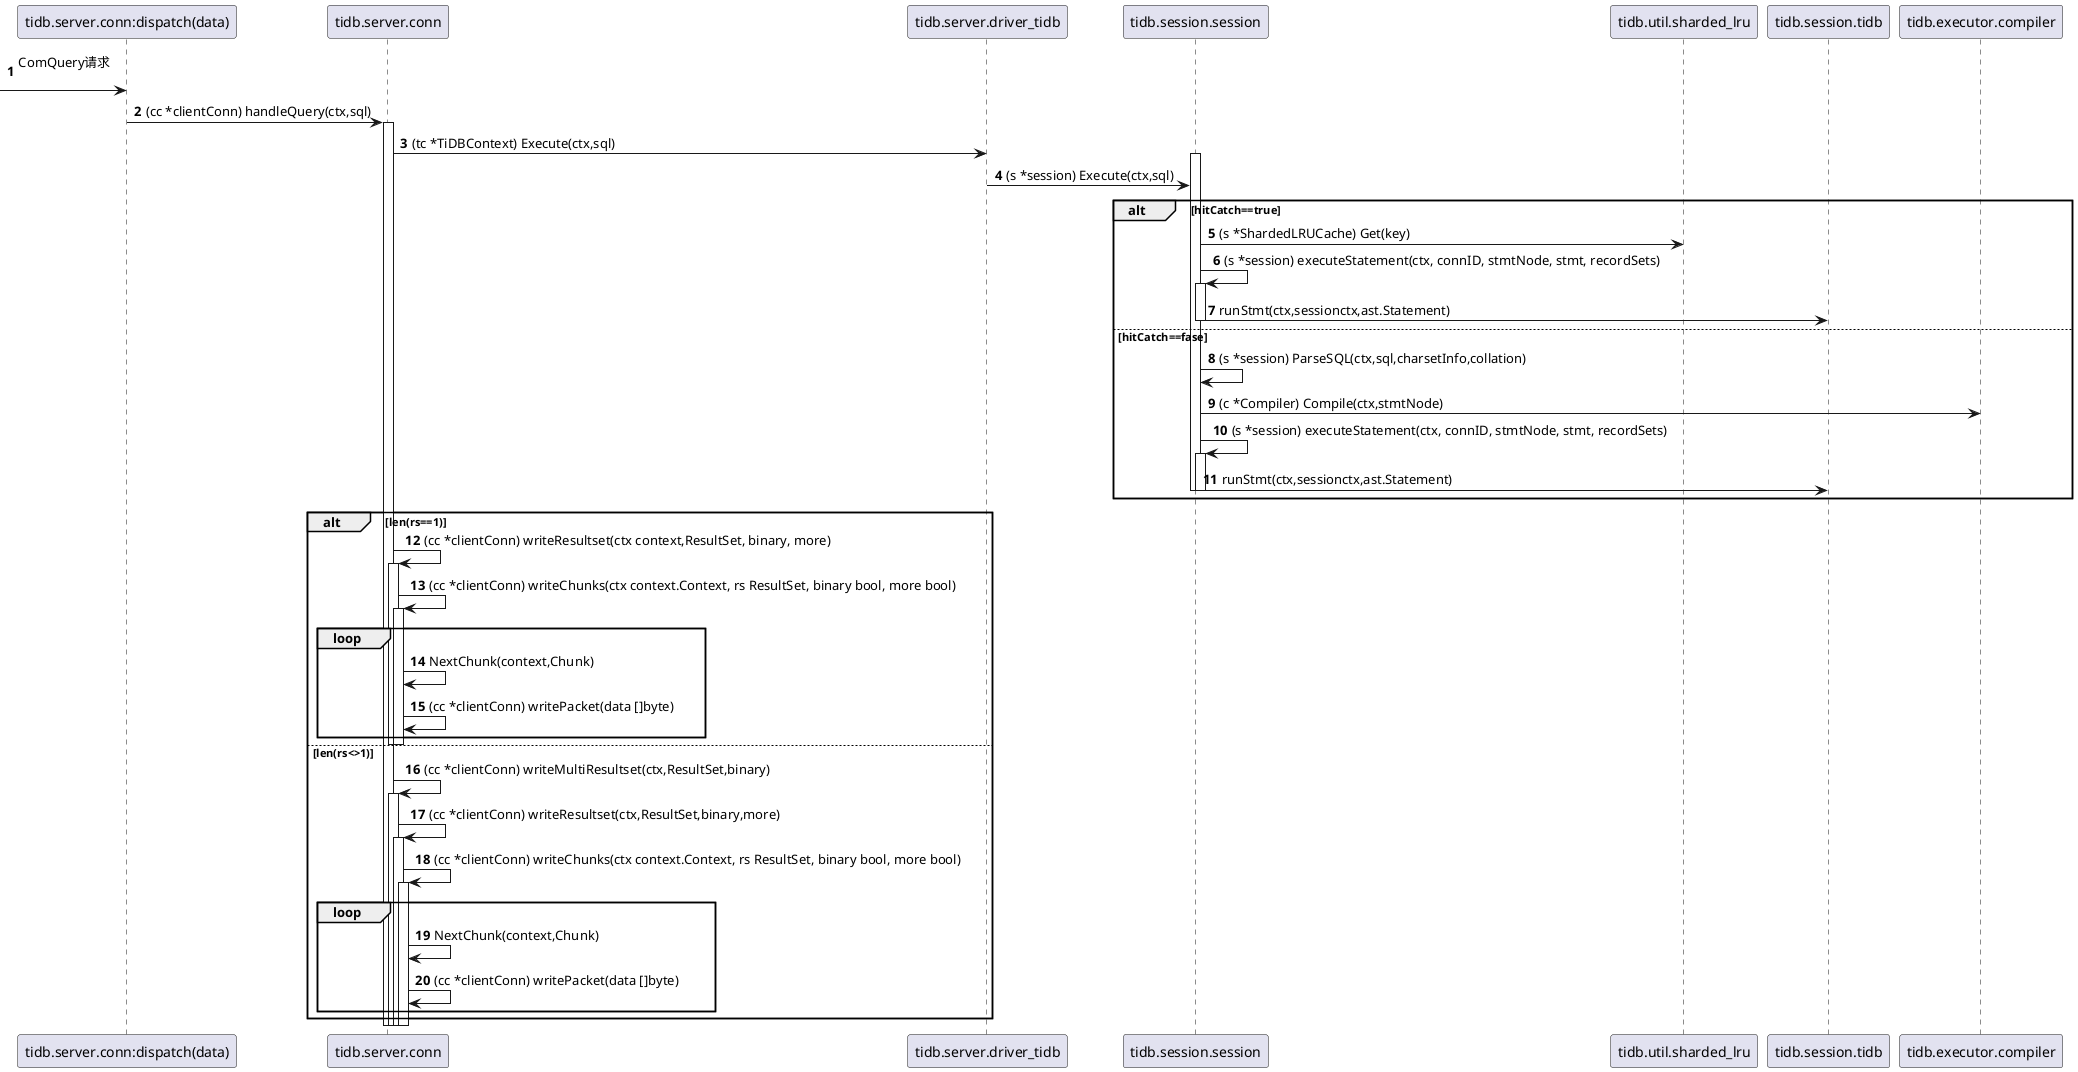 @startuml
autonumber

[->"tidb.server.conn:dispatch(data)":ComQuery请求\n

"tidb.server.conn:dispatch(data)"->tidb.server.conn:(cc *clientConn) handleQuery(ctx,sql)
activate tidb.server.conn
tidb.server.conn->tidb.server.driver_tidb:(tc *TiDBContext) Execute(ctx,sql)
activate tidb.session.session
tidb.server.driver_tidb->tidb.session.session:(s *session) Execute(ctx,sql)
alt hitCatch==true
tidb.session.session->tidb.util.sharded_lru:(s *ShardedLRUCache) Get(key)
tidb.session.session->tidb.session.session:(s *session) executeStatement(ctx, connID, stmtNode, stmt, recordSets)
activate tidb.session.session
tidb.session.session->tidb.session.tidb:runStmt(ctx,sessionctx,ast.Statement)
deactivate tidb.session.session

else hitCatch==fase
tidb.session.session->tidb.session.session:(s *session) ParseSQL(ctx,sql,charsetInfo,collation)
tidb.session.session->tidb.executor.compiler:(c *Compiler) Compile(ctx,stmtNode)
tidb.session.session->tidb.session.session:(s *session) executeStatement(ctx, connID, stmtNode, stmt, recordSets)
activate tidb.session.session
tidb.session.session->tidb.session.tidb:runStmt(ctx,sessionctx,ast.Statement)
deactivate tidb.session.session
deactivate tidb.session.session
end

alt len(rs==1)
tidb.server.conn->tidb.server.conn:(cc *clientConn) writeResultset(ctx context,ResultSet, binary, more)
activate tidb.server.conn
tidb.server.conn->tidb.server.conn:(cc *clientConn) writeChunks(ctx context.Context, rs ResultSet, binary bool, more bool)
activate tidb.server.conn
loop
tidb.server.conn->tidb.server.conn:NextChunk(context,Chunk)
tidb.server.conn->tidb.server.conn:(cc *clientConn) writePacket(data []byte)
end
deactivate tidb.server.conn
deactivate tidb.server.conn
else len(rs<>1)
tidb.server.conn->tidb.server.conn:(cc *clientConn) writeMultiResultset(ctx,ResultSet,binary)
activate tidb.server.conn
tidb.server.conn->tidb.server.conn:(cc *clientConn) writeResultset(ctx,ResultSet,binary,more)
activate tidb.server.conn
tidb.server.conn->tidb.server.conn:(cc *clientConn) writeChunks(ctx context.Context, rs ResultSet, binary bool, more bool)
activate tidb.server.conn
loop
tidb.server.conn->tidb.server.conn:NextChunk(context,Chunk)
tidb.server.conn->tidb.server.conn:(cc *clientConn) writePacket(data []byte)
end
end
deactivate tidb.server.conn
deactivate tidb.server.conn
deactivate tidb.server.conn
deactivate tidb.server.conn
@enduml